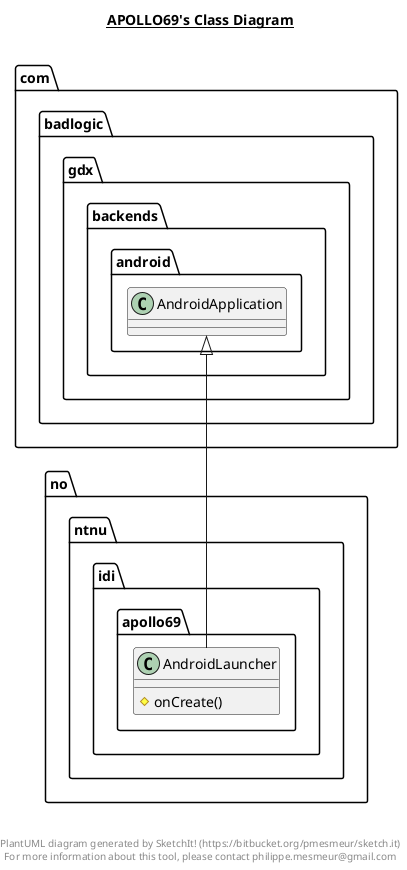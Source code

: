 @startuml

title __APOLLO69's Class Diagram__\n

  namespace no.ntnu.idi.apollo69 {
    class no.ntnu.idi.apollo69.AndroidLauncher {
        # onCreate()
    }
  }
  

  no.ntnu.idi.apollo69.AndroidLauncher -up-|> com.badlogic.gdx.backends.android.AndroidApplication


right footer


PlantUML diagram generated by SketchIt! (https://bitbucket.org/pmesmeur/sketch.it)
For more information about this tool, please contact philippe.mesmeur@gmail.com
endfooter

@enduml
